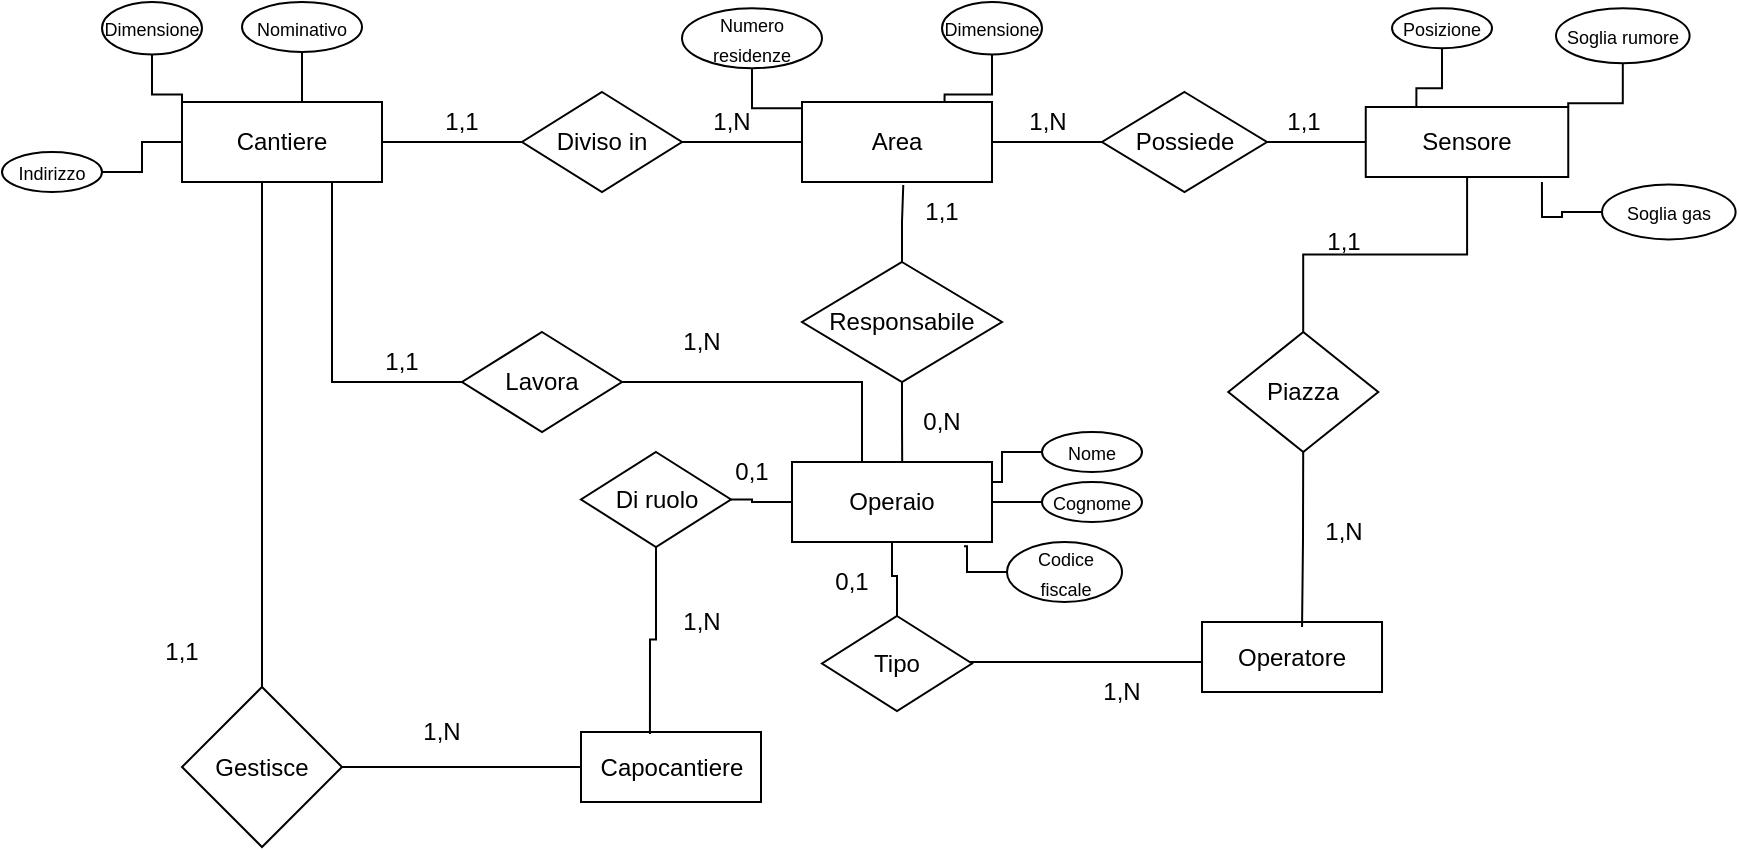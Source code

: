 <mxfile version="20.4.0" type="device"><diagram id="MUxEy_zBbscvOj2MOlob" name="Pagina-1"><mxGraphModel dx="1079" dy="476" grid="1" gridSize="10" guides="1" tooltips="1" connect="1" arrows="1" fold="1" page="1" pageScale="1" pageWidth="827" pageHeight="1169" math="0" shadow="0"><root><mxCell id="0"/><mxCell id="1" parent="0"/><mxCell id="OKHj6VzWbwgP2Th42ivY-10" value="" style="edgeStyle=orthogonalEdgeStyle;rounded=0;orthogonalLoop=1;jettySize=auto;html=1;endArrow=none;endFill=0;" parent="1" source="OKHj6VzWbwgP2Th42ivY-1" target="OKHj6VzWbwgP2Th42ivY-9" edge="1"><mxGeometry relative="1" as="geometry"/></mxCell><mxCell id="OKHj6VzWbwgP2Th42ivY-1" value="Cantiere" style="rounded=0;whiteSpace=wrap;html=1;" parent="1" vertex="1"><mxGeometry x="140" y="280" width="100" height="40" as="geometry"/></mxCell><mxCell id="OKHj6VzWbwgP2Th42ivY-5" value="" style="edgeStyle=orthogonalEdgeStyle;rounded=0;orthogonalLoop=1;jettySize=auto;html=1;endArrow=none;endFill=0;" parent="1" source="OKHj6VzWbwgP2Th42ivY-2" target="OKHj6VzWbwgP2Th42ivY-4" edge="1"><mxGeometry relative="1" as="geometry"><Array as="points"><mxPoint x="480" y="420"/></Array></mxGeometry></mxCell><mxCell id="qUJn-jdLbQoDSd357CWs-1" style="edgeStyle=orthogonalEdgeStyle;rounded=0;orthogonalLoop=1;jettySize=auto;html=1;entryX=0.75;entryY=1;entryDx=0;entryDy=0;endArrow=none;endFill=0;" parent="1" source="OKHj6VzWbwgP2Th42ivY-2" target="OKHj6VzWbwgP2Th42ivY-1" edge="1"><mxGeometry relative="1" as="geometry"/></mxCell><mxCell id="OKHj6VzWbwgP2Th42ivY-2" value="Lavora" style="rhombus;whiteSpace=wrap;html=1;rounded=0;" parent="1" vertex="1"><mxGeometry x="280" y="395" width="80" height="50" as="geometry"/></mxCell><mxCell id="jq0EIYsXW5c8QtXV80BX-13" style="edgeStyle=orthogonalEdgeStyle;rounded=0;orthogonalLoop=1;jettySize=auto;html=1;endArrow=none;endFill=0;entryX=1;entryY=0.5;entryDx=0;entryDy=0;" edge="1" parent="1" source="OKHj6VzWbwgP2Th42ivY-4" target="jq0EIYsXW5c8QtXV80BX-6"><mxGeometry relative="1" as="geometry"><mxPoint x="420" y="480" as="targetPoint"/></mxGeometry></mxCell><mxCell id="OKHj6VzWbwgP2Th42ivY-4" value="Operaio" style="whiteSpace=wrap;html=1;rounded=0;" parent="1" vertex="1"><mxGeometry x="445" y="460" width="100" height="40" as="geometry"/></mxCell><mxCell id="OKHj6VzWbwgP2Th42ivY-45" value="" style="edgeStyle=orthogonalEdgeStyle;rounded=0;orthogonalLoop=1;jettySize=auto;html=1;endArrow=none;endFill=0;" parent="1" edge="1"><mxGeometry relative="1" as="geometry"><mxPoint x="730.64" y="560" as="targetPoint"/><mxPoint x="530" y="560" as="sourcePoint"/></mxGeometry></mxCell><mxCell id="OKHj6VzWbwgP2Th42ivY-12" value="" style="edgeStyle=orthogonalEdgeStyle;rounded=0;orthogonalLoop=1;jettySize=auto;html=1;endArrow=none;endFill=0;" parent="1" source="OKHj6VzWbwgP2Th42ivY-9" target="OKHj6VzWbwgP2Th42ivY-11" edge="1"><mxGeometry relative="1" as="geometry"/></mxCell><mxCell id="OKHj6VzWbwgP2Th42ivY-9" value="Diviso in" style="rhombus;whiteSpace=wrap;html=1;rounded=0;" parent="1" vertex="1"><mxGeometry x="310" y="275" width="80" height="50" as="geometry"/></mxCell><mxCell id="OKHj6VzWbwgP2Th42ivY-35" value="" style="edgeStyle=orthogonalEdgeStyle;rounded=0;orthogonalLoop=1;jettySize=auto;html=1;endArrow=none;endFill=0;" parent="1" source="OKHj6VzWbwgP2Th42ivY-11" target="OKHj6VzWbwgP2Th42ivY-34" edge="1"><mxGeometry relative="1" as="geometry"/></mxCell><mxCell id="OKHj6VzWbwgP2Th42ivY-11" value="Area" style="whiteSpace=wrap;html=1;rounded=0;" parent="1" vertex="1"><mxGeometry x="450" y="280" width="95" height="40" as="geometry"/></mxCell><mxCell id="qUJn-jdLbQoDSd357CWs-4" value="" style="edgeStyle=orthogonalEdgeStyle;rounded=0;orthogonalLoop=1;jettySize=auto;html=1;endArrow=none;endFill=0;" parent="1" source="OKHj6VzWbwgP2Th42ivY-19" target="qUJn-jdLbQoDSd357CWs-3" edge="1"><mxGeometry relative="1" as="geometry"/></mxCell><mxCell id="OKHj6VzWbwgP2Th42ivY-19" value="Capocantiere" style="whiteSpace=wrap;html=1;rounded=0;" parent="1" vertex="1"><mxGeometry x="339.5" y="595" width="90" height="35" as="geometry"/></mxCell><mxCell id="OKHj6VzWbwgP2Th42ivY-21" value="Operatore" style="whiteSpace=wrap;html=1;rounded=0;" parent="1" vertex="1"><mxGeometry x="650.01" y="540" width="90" height="35" as="geometry"/></mxCell><mxCell id="OKHj6VzWbwgP2Th42ivY-32" style="edgeStyle=orthogonalEdgeStyle;rounded=0;orthogonalLoop=1;jettySize=auto;html=1;entryX=0.551;entryY=0.001;entryDx=0;entryDy=0;entryPerimeter=0;endArrow=none;endFill=0;" parent="1" source="OKHj6VzWbwgP2Th42ivY-30" target="OKHj6VzWbwgP2Th42ivY-4" edge="1"><mxGeometry relative="1" as="geometry"/></mxCell><mxCell id="OKHj6VzWbwgP2Th42ivY-33" style="edgeStyle=orthogonalEdgeStyle;rounded=0;orthogonalLoop=1;jettySize=auto;html=1;entryX=0.533;entryY=1.037;entryDx=0;entryDy=0;entryPerimeter=0;endArrow=none;endFill=0;" parent="1" source="OKHj6VzWbwgP2Th42ivY-30" target="OKHj6VzWbwgP2Th42ivY-11" edge="1"><mxGeometry relative="1" as="geometry"/></mxCell><mxCell id="OKHj6VzWbwgP2Th42ivY-30" value="Responsabile" style="rhombus;whiteSpace=wrap;html=1;rounded=0;" parent="1" vertex="1"><mxGeometry x="450" y="360" width="100" height="60" as="geometry"/></mxCell><mxCell id="OKHj6VzWbwgP2Th42ivY-37" value="" style="edgeStyle=orthogonalEdgeStyle;rounded=0;orthogonalLoop=1;jettySize=auto;html=1;endArrow=none;endFill=0;" parent="1" source="OKHj6VzWbwgP2Th42ivY-34" target="OKHj6VzWbwgP2Th42ivY-36" edge="1"><mxGeometry relative="1" as="geometry"/></mxCell><mxCell id="OKHj6VzWbwgP2Th42ivY-34" value="Possiede" style="rhombus;whiteSpace=wrap;html=1;rounded=0;" parent="1" vertex="1"><mxGeometry x="600" y="275" width="82.5" height="50" as="geometry"/></mxCell><mxCell id="OKHj6VzWbwgP2Th42ivY-36" value="Sensore" style="whiteSpace=wrap;html=1;rounded=0;" parent="1" vertex="1"><mxGeometry x="731.88" y="282.5" width="101.25" height="35" as="geometry"/></mxCell><mxCell id="OKHj6VzWbwgP2Th42ivY-48" value="" style="edgeStyle=orthogonalEdgeStyle;rounded=0;orthogonalLoop=1;jettySize=auto;html=1;endArrow=none;endFill=0;" parent="1" target="OKHj6VzWbwgP2Th42ivY-47" edge="1"><mxGeometry relative="1" as="geometry"><mxPoint x="700.03" y="542.5" as="sourcePoint"/></mxGeometry></mxCell><mxCell id="OKHj6VzWbwgP2Th42ivY-49" value="" style="edgeStyle=orthogonalEdgeStyle;rounded=0;orthogonalLoop=1;jettySize=auto;html=1;endArrow=none;endFill=0;" parent="1" source="OKHj6VzWbwgP2Th42ivY-47" target="OKHj6VzWbwgP2Th42ivY-36" edge="1"><mxGeometry relative="1" as="geometry"/></mxCell><mxCell id="OKHj6VzWbwgP2Th42ivY-47" value="Piazza" style="rhombus;whiteSpace=wrap;html=1;rounded=0;" parent="1" vertex="1"><mxGeometry x="663.14" y="395" width="75" height="60" as="geometry"/></mxCell><mxCell id="OKHj6VzWbwgP2Th42ivY-51" value="1,1" style="text;html=1;strokeColor=none;fillColor=none;align=center;verticalAlign=middle;whiteSpace=wrap;rounded=0;" parent="1" vertex="1"><mxGeometry x="250" y="280" width="60" height="20" as="geometry"/></mxCell><mxCell id="OKHj6VzWbwgP2Th42ivY-52" value="1,N" style="text;html=1;strokeColor=none;fillColor=none;align=center;verticalAlign=middle;whiteSpace=wrap;rounded=0;" parent="1" vertex="1"><mxGeometry x="385" y="280" width="60" height="20" as="geometry"/></mxCell><mxCell id="OKHj6VzWbwgP2Th42ivY-53" value="1,1" style="text;html=1;strokeColor=none;fillColor=none;align=center;verticalAlign=middle;whiteSpace=wrap;rounded=0;" parent="1" vertex="1"><mxGeometry x="220" y="400" width="60" height="20" as="geometry"/></mxCell><mxCell id="OKHj6VzWbwgP2Th42ivY-54" value="1,N" style="text;html=1;strokeColor=none;fillColor=none;align=center;verticalAlign=middle;whiteSpace=wrap;rounded=0;" parent="1" vertex="1"><mxGeometry x="369.5" y="390" width="60" height="20" as="geometry"/></mxCell><mxCell id="OKHj6VzWbwgP2Th42ivY-55" value="1,1" style="text;html=1;strokeColor=none;fillColor=none;align=center;verticalAlign=middle;whiteSpace=wrap;rounded=0;" parent="1" vertex="1"><mxGeometry x="489.5" y="325" width="60" height="20" as="geometry"/></mxCell><mxCell id="OKHj6VzWbwgP2Th42ivY-56" value="0,N" style="text;html=1;strokeColor=none;fillColor=none;align=center;verticalAlign=middle;whiteSpace=wrap;rounded=0;" parent="1" vertex="1"><mxGeometry x="490" y="430" width="60" height="20" as="geometry"/></mxCell><mxCell id="OKHj6VzWbwgP2Th42ivY-57" value="1,N" style="text;html=1;strokeColor=none;fillColor=none;align=center;verticalAlign=middle;whiteSpace=wrap;rounded=0;" parent="1" vertex="1"><mxGeometry x="691.26" y="485" width="60" height="20" as="geometry"/></mxCell><mxCell id="OKHj6VzWbwgP2Th42ivY-58" value="1,1" style="text;html=1;strokeColor=none;fillColor=none;align=center;verticalAlign=middle;whiteSpace=wrap;rounded=0;" parent="1" vertex="1"><mxGeometry x="691.26" y="340" width="60" height="20" as="geometry"/></mxCell><mxCell id="OKHj6VzWbwgP2Th42ivY-59" value="1,N" style="text;html=1;strokeColor=none;fillColor=none;align=center;verticalAlign=middle;whiteSpace=wrap;rounded=0;" parent="1" vertex="1"><mxGeometry x="542.5" y="280" width="60" height="20" as="geometry"/></mxCell><mxCell id="OKHj6VzWbwgP2Th42ivY-60" value="1,1" style="text;html=1;strokeColor=none;fillColor=none;align=center;verticalAlign=middle;whiteSpace=wrap;rounded=0;" parent="1" vertex="1"><mxGeometry x="670.64" y="280" width="60" height="20" as="geometry"/></mxCell><mxCell id="qUJn-jdLbQoDSd357CWs-5" style="edgeStyle=orthogonalEdgeStyle;rounded=0;orthogonalLoop=1;jettySize=auto;html=1;entryX=0.4;entryY=1;entryDx=0;entryDy=0;entryPerimeter=0;endArrow=none;endFill=0;" parent="1" source="qUJn-jdLbQoDSd357CWs-3" target="OKHj6VzWbwgP2Th42ivY-1" edge="1"><mxGeometry relative="1" as="geometry"/></mxCell><mxCell id="qUJn-jdLbQoDSd357CWs-3" value="Gestisce" style="rhombus;whiteSpace=wrap;html=1;rounded=0;" parent="1" vertex="1"><mxGeometry x="140" y="572.5" width="80" height="80" as="geometry"/></mxCell><mxCell id="qUJn-jdLbQoDSd357CWs-6" value="1,N" style="text;html=1;strokeColor=none;fillColor=none;align=center;verticalAlign=middle;whiteSpace=wrap;rounded=0;" parent="1" vertex="1"><mxGeometry x="240" y="585" width="60" height="20" as="geometry"/></mxCell><mxCell id="qUJn-jdLbQoDSd357CWs-7" value="1,1" style="text;html=1;strokeColor=none;fillColor=none;align=center;verticalAlign=middle;whiteSpace=wrap;rounded=0;" parent="1" vertex="1"><mxGeometry x="110" y="545" width="60" height="20" as="geometry"/></mxCell><mxCell id="qUJn-jdLbQoDSd357CWs-16" style="edgeStyle=orthogonalEdgeStyle;rounded=0;orthogonalLoop=1;jettySize=auto;html=1;entryX=0;entryY=0;entryDx=0;entryDy=0;fontSize=9;endArrow=none;endFill=0;" parent="1" source="qUJn-jdLbQoDSd357CWs-8" target="OKHj6VzWbwgP2Th42ivY-1" edge="1"><mxGeometry relative="1" as="geometry"/></mxCell><mxCell id="qUJn-jdLbQoDSd357CWs-8" value="&lt;font style=&quot;font-size: 9px;&quot;&gt;Dimensione&lt;/font&gt;" style="ellipse;whiteSpace=wrap;html=1;" parent="1" vertex="1"><mxGeometry x="100" y="230" width="50" height="26.25" as="geometry"/></mxCell><mxCell id="qUJn-jdLbQoDSd357CWs-11" style="edgeStyle=orthogonalEdgeStyle;rounded=0;orthogonalLoop=1;jettySize=auto;html=1;entryX=0.6;entryY=0;entryDx=0;entryDy=0;entryPerimeter=0;endArrow=none;endFill=0;" parent="1" source="qUJn-jdLbQoDSd357CWs-10" target="OKHj6VzWbwgP2Th42ivY-1" edge="1"><mxGeometry relative="1" as="geometry"/></mxCell><mxCell id="qUJn-jdLbQoDSd357CWs-10" value="&lt;font style=&quot;font-size: 9px;&quot;&gt;Nominativo&lt;/font&gt;" style="ellipse;whiteSpace=wrap;html=1;" parent="1" vertex="1"><mxGeometry x="170" y="230" width="60" height="25" as="geometry"/></mxCell><mxCell id="qUJn-jdLbQoDSd357CWs-13" style="edgeStyle=orthogonalEdgeStyle;rounded=0;orthogonalLoop=1;jettySize=auto;html=1;entryX=0;entryY=0.5;entryDx=0;entryDy=0;endArrow=none;endFill=0;" parent="1" source="qUJn-jdLbQoDSd357CWs-12" target="OKHj6VzWbwgP2Th42ivY-1" edge="1"><mxGeometry relative="1" as="geometry"/></mxCell><mxCell id="qUJn-jdLbQoDSd357CWs-12" value="&lt;font style=&quot;font-size: 9px;&quot;&gt;Indirizzo&lt;/font&gt;" style="ellipse;whiteSpace=wrap;html=1;" parent="1" vertex="1"><mxGeometry x="50" y="305" width="50" height="20" as="geometry"/></mxCell><mxCell id="qUJn-jdLbQoDSd357CWs-18" style="edgeStyle=orthogonalEdgeStyle;rounded=0;orthogonalLoop=1;jettySize=auto;html=1;entryX=0.75;entryY=0;entryDx=0;entryDy=0;fontSize=9;endArrow=none;endFill=0;" parent="1" source="qUJn-jdLbQoDSd357CWs-17" target="OKHj6VzWbwgP2Th42ivY-11" edge="1"><mxGeometry relative="1" as="geometry"/></mxCell><mxCell id="qUJn-jdLbQoDSd357CWs-17" value="&lt;font style=&quot;font-size: 9px;&quot;&gt;Dimensione&lt;/font&gt;" style="ellipse;whiteSpace=wrap;html=1;" parent="1" vertex="1"><mxGeometry x="520" y="230" width="50" height="26.25" as="geometry"/></mxCell><mxCell id="jq0EIYsXW5c8QtXV80BX-4" style="edgeStyle=orthogonalEdgeStyle;rounded=0;orthogonalLoop=1;jettySize=auto;html=1;entryX=0;entryY=0;entryDx=0;entryDy=0;endArrow=none;endFill=0;" edge="1" parent="1" source="qUJn-jdLbQoDSd357CWs-19" target="OKHj6VzWbwgP2Th42ivY-11"><mxGeometry relative="1" as="geometry"/></mxCell><mxCell id="qUJn-jdLbQoDSd357CWs-19" value="&lt;font style=&quot;font-size: 9px;&quot;&gt;Numero residenze&lt;/font&gt;" style="ellipse;whiteSpace=wrap;html=1;" parent="1" vertex="1"><mxGeometry x="390" y="233.13" width="70" height="30" as="geometry"/></mxCell><mxCell id="qUJn-jdLbQoDSd357CWs-25" style="edgeStyle=orthogonalEdgeStyle;rounded=0;orthogonalLoop=1;jettySize=auto;html=1;entryX=1;entryY=0.25;entryDx=0;entryDy=0;fontSize=9;endArrow=none;endFill=0;" parent="1" source="qUJn-jdLbQoDSd357CWs-24" target="OKHj6VzWbwgP2Th42ivY-4" edge="1"><mxGeometry relative="1" as="geometry"/></mxCell><mxCell id="qUJn-jdLbQoDSd357CWs-24" value="&lt;font style=&quot;font-size: 9px;&quot;&gt;Nome&lt;/font&gt;" style="ellipse;whiteSpace=wrap;html=1;" parent="1" vertex="1"><mxGeometry x="570" y="445" width="50" height="20" as="geometry"/></mxCell><mxCell id="qUJn-jdLbQoDSd357CWs-27" style="edgeStyle=orthogonalEdgeStyle;rounded=0;orthogonalLoop=1;jettySize=auto;html=1;fontSize=9;endArrow=none;endFill=0;" parent="1" source="qUJn-jdLbQoDSd357CWs-26" target="OKHj6VzWbwgP2Th42ivY-4" edge="1"><mxGeometry relative="1" as="geometry"/></mxCell><mxCell id="qUJn-jdLbQoDSd357CWs-26" value="&lt;font style=&quot;font-size: 9px;&quot;&gt;Cognome&lt;/font&gt;" style="ellipse;whiteSpace=wrap;html=1;" parent="1" vertex="1"><mxGeometry x="570" y="470" width="50" height="20" as="geometry"/></mxCell><mxCell id="qUJn-jdLbQoDSd357CWs-29" style="edgeStyle=orthogonalEdgeStyle;rounded=0;orthogonalLoop=1;jettySize=auto;html=1;entryX=0.86;entryY=1.052;entryDx=0;entryDy=0;entryPerimeter=0;fontSize=9;endArrow=none;endFill=0;" parent="1" source="qUJn-jdLbQoDSd357CWs-28" target="OKHj6VzWbwgP2Th42ivY-4" edge="1"><mxGeometry relative="1" as="geometry"/></mxCell><mxCell id="qUJn-jdLbQoDSd357CWs-28" value="&lt;font style=&quot;font-size: 9px;&quot;&gt;Codice fiscale&lt;/font&gt;" style="ellipse;whiteSpace=wrap;html=1;" parent="1" vertex="1"><mxGeometry x="552.5" y="500" width="57.5" height="30" as="geometry"/></mxCell><mxCell id="qUJn-jdLbQoDSd357CWs-31" style="edgeStyle=orthogonalEdgeStyle;rounded=0;orthogonalLoop=1;jettySize=auto;html=1;entryX=0.25;entryY=0;entryDx=0;entryDy=0;fontSize=9;endArrow=none;endFill=0;" parent="1" source="qUJn-jdLbQoDSd357CWs-30" target="OKHj6VzWbwgP2Th42ivY-36" edge="1"><mxGeometry relative="1" as="geometry"/></mxCell><mxCell id="qUJn-jdLbQoDSd357CWs-30" value="&lt;font style=&quot;font-size: 9px;&quot;&gt;Posizione&lt;/font&gt;" style="ellipse;whiteSpace=wrap;html=1;" parent="1" vertex="1"><mxGeometry x="745.01" y="233.13" width="50" height="20" as="geometry"/></mxCell><mxCell id="jq0EIYsXW5c8QtXV80BX-1" style="edgeStyle=orthogonalEdgeStyle;rounded=0;orthogonalLoop=1;jettySize=auto;html=1;entryX=1;entryY=0;entryDx=0;entryDy=0;endArrow=none;endFill=0;" edge="1" parent="1" source="qUJn-jdLbQoDSd357CWs-32" target="OKHj6VzWbwgP2Th42ivY-36"><mxGeometry relative="1" as="geometry"/></mxCell><mxCell id="qUJn-jdLbQoDSd357CWs-32" value="&lt;font style=&quot;font-size: 9px;&quot;&gt;Soglia rumore&lt;/font&gt;" style="ellipse;whiteSpace=wrap;html=1;" parent="1" vertex="1"><mxGeometry x="827" y="233.13" width="66.81" height="27.5" as="geometry"/></mxCell><mxCell id="jq0EIYsXW5c8QtXV80BX-3" style="edgeStyle=orthogonalEdgeStyle;rounded=0;orthogonalLoop=1;jettySize=auto;html=1;entryX=0.87;entryY=1.071;entryDx=0;entryDy=0;entryPerimeter=0;endArrow=none;endFill=0;" edge="1" parent="1" source="qUJn-jdLbQoDSd357CWs-34" target="OKHj6VzWbwgP2Th42ivY-36"><mxGeometry relative="1" as="geometry"/></mxCell><mxCell id="qUJn-jdLbQoDSd357CWs-34" value="&lt;font style=&quot;font-size: 9px;&quot;&gt;Soglia gas&lt;/font&gt;" style="ellipse;whiteSpace=wrap;html=1;" parent="1" vertex="1"><mxGeometry x="850" y="321.25" width="66.81" height="27.5" as="geometry"/></mxCell><mxCell id="jq0EIYsXW5c8QtXV80BX-12" style="edgeStyle=orthogonalEdgeStyle;rounded=0;orthogonalLoop=1;jettySize=auto;html=1;entryX=0.383;entryY=0.029;entryDx=0;entryDy=0;entryPerimeter=0;endArrow=none;endFill=0;" edge="1" parent="1" source="jq0EIYsXW5c8QtXV80BX-6" target="OKHj6VzWbwgP2Th42ivY-19"><mxGeometry relative="1" as="geometry"/></mxCell><mxCell id="jq0EIYsXW5c8QtXV80BX-6" value="Di ruolo" style="rhombus;whiteSpace=wrap;html=1;rounded=0;" vertex="1" parent="1"><mxGeometry x="339.5" y="455" width="75" height="47.5" as="geometry"/></mxCell><mxCell id="jq0EIYsXW5c8QtXV80BX-8" value="1,N" style="text;html=1;strokeColor=none;fillColor=none;align=center;verticalAlign=middle;whiteSpace=wrap;rounded=0;" vertex="1" parent="1"><mxGeometry x="369.5" y="530" width="60" height="20" as="geometry"/></mxCell><mxCell id="jq0EIYsXW5c8QtXV80BX-9" value="1,N" style="text;html=1;strokeColor=none;fillColor=none;align=center;verticalAlign=middle;whiteSpace=wrap;rounded=0;" vertex="1" parent="1"><mxGeometry x="580" y="565" width="60" height="20" as="geometry"/></mxCell><mxCell id="jq0EIYsXW5c8QtXV80BX-10" value="0,1" style="text;html=1;strokeColor=none;fillColor=none;align=center;verticalAlign=middle;whiteSpace=wrap;rounded=0;" vertex="1" parent="1"><mxGeometry x="395" y="455" width="60" height="20" as="geometry"/></mxCell><mxCell id="jq0EIYsXW5c8QtXV80BX-15" style="edgeStyle=orthogonalEdgeStyle;rounded=0;orthogonalLoop=1;jettySize=auto;html=1;entryX=0.5;entryY=1;entryDx=0;entryDy=0;endArrow=none;endFill=0;" edge="1" parent="1" source="jq0EIYsXW5c8QtXV80BX-14" target="OKHj6VzWbwgP2Th42ivY-4"><mxGeometry relative="1" as="geometry"/></mxCell><mxCell id="jq0EIYsXW5c8QtXV80BX-14" value="Tipo" style="rhombus;whiteSpace=wrap;html=1;rounded=0;" vertex="1" parent="1"><mxGeometry x="460" y="537" width="75" height="47.5" as="geometry"/></mxCell><mxCell id="jq0EIYsXW5c8QtXV80BX-16" value="0,1" style="text;html=1;strokeColor=none;fillColor=none;align=center;verticalAlign=middle;whiteSpace=wrap;rounded=0;" vertex="1" parent="1"><mxGeometry x="445" y="510" width="60" height="20" as="geometry"/></mxCell></root></mxGraphModel></diagram></mxfile>
